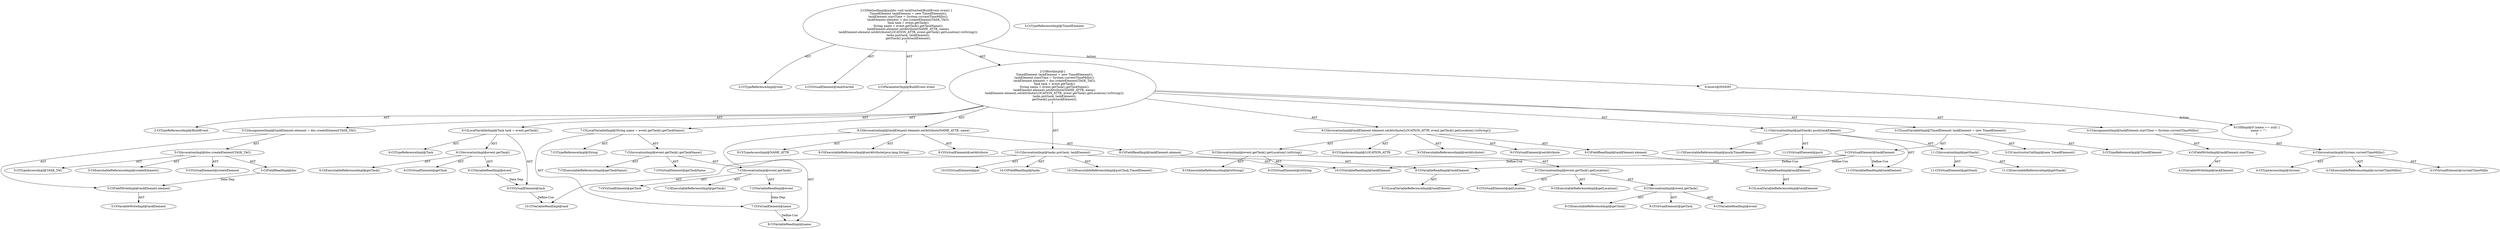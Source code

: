 digraph "taskStarted#?,BuildEvent" {
0 [label="2:CtTypeReferenceImpl@void" shape=ellipse]
1 [label="2:CtVirtualElement@taskStarted" shape=ellipse]
2 [label="2:CtParameterImpl@BuildEvent event" shape=ellipse]
3 [label="2:CtTypeReferenceImpl@BuildEvent" shape=ellipse]
4 [label="3:CtTypeReferenceImpl@TimedElement" shape=ellipse]
5 [label="3:CtTypeReferenceImpl@TimedElement" shape=ellipse]
6 [label="3:CtConstructorCallImpl@new TimedElement()" shape=ellipse]
7 [label="3:CtVirtualElement@taskElement" shape=ellipse]
8 [label="3:CtLocalVariableImpl@TimedElement taskElement = new TimedElement()" shape=ellipse]
9 [label="4:CtFieldWriteImpl@taskElement.startTime" shape=ellipse]
10 [label="4:CtVariableWriteImpl@taskElement" shape=ellipse]
11 [label="4:CtExecutableReferenceImpl@currentTimeMillis()" shape=ellipse]
12 [label="4:CtVirtualElement@currentTimeMillis" shape=ellipse]
13 [label="4:CtTypeAccessImpl@System" shape=ellipse]
14 [label="4:CtInvocationImpl@System.currentTimeMillis()" shape=ellipse]
15 [label="4:CtAssignmentImpl@taskElement.startTime = System.currentTimeMillis()" shape=ellipse]
16 [label="5:CtFieldWriteImpl@taskElement.element" shape=ellipse]
17 [label="5:CtVariableWriteImpl@taskElement" shape=ellipse]
18 [label="5:CtExecutableReferenceImpl@createElement()" shape=ellipse]
19 [label="5:CtVirtualElement@createElement" shape=ellipse]
20 [label="5:CtFieldReadImpl@doc" shape=ellipse]
21 [label="5:CtTypeAccessImpl@TASK_TAG" shape=ellipse]
22 [label="5:CtInvocationImpl@doc.createElement(TASK_TAG)" shape=ellipse]
23 [label="5:CtAssignmentImpl@taskElement.element = doc.createElement(TASK_TAG)" shape=ellipse]
24 [label="6:CtTypeReferenceImpl@Task" shape=ellipse]
25 [label="6:CtExecutableReferenceImpl@getTask()" shape=ellipse]
26 [label="6:CtVirtualElement@getTask" shape=ellipse]
27 [label="6:CtVariableReadImpl@event" shape=ellipse]
28 [label="6:CtInvocationImpl@event.getTask()" shape=ellipse]
29 [label="6:CtVirtualElement@task" shape=ellipse]
30 [label="6:CtLocalVariableImpl@Task task = event.getTask()" shape=ellipse]
31 [label="7:CtTypeReferenceImpl@String" shape=ellipse]
32 [label="7:CtExecutableReferenceImpl@getTaskName()" shape=ellipse]
33 [label="7:CtVirtualElement@getTaskName" shape=ellipse]
34 [label="7:CtExecutableReferenceImpl@getTask()" shape=ellipse]
35 [label="7:CtVirtualElement@getTask" shape=ellipse]
36 [label="7:CtVariableReadImpl@event" shape=ellipse]
37 [label="7:CtInvocationImpl@event.getTask()" shape=ellipse]
38 [label="7:CtInvocationImpl@event.getTask().getTaskName()" shape=ellipse]
39 [label="7:CtVirtualElement@name" shape=ellipse]
40 [label="7:CtLocalVariableImpl@String name = event.getTask().getTaskName()" shape=ellipse]
41 [label="8:CtExecutableReferenceImpl@setAttribute(java.lang.String)" shape=ellipse]
42 [label="8:CtVirtualElement@setAttribute" shape=ellipse]
43 [label="8:CtVariableReadImpl@taskElement" shape=ellipse]
44 [label="8:CtLocalVariableReferenceImpl@taskElement" shape=ellipse]
45 [label="8:CtFieldReadImpl@taskElement.element" shape=ellipse]
46 [label="8:CtTypeAccessImpl@NAME_ATTR" shape=ellipse]
47 [label="8:CtVariableReadImpl@name" shape=ellipse]
48 [label="8:CtInvocationImpl@taskElement.element.setAttribute(NAME_ATTR, name)" shape=ellipse]
49 [label="9:CtExecutableReferenceImpl@setAttribute()" shape=ellipse]
50 [label="9:CtVirtualElement@setAttribute" shape=ellipse]
51 [label="9:CtVariableReadImpl@taskElement" shape=ellipse]
52 [label="9:CtLocalVariableReferenceImpl@taskElement" shape=ellipse]
53 [label="9:CtFieldReadImpl@taskElement.element" shape=ellipse]
54 [label="9:CtTypeAccessImpl@LOCATION_ATTR" shape=ellipse]
55 [label="9:CtExecutableReferenceImpl@toString()" shape=ellipse]
56 [label="9:CtVirtualElement@toString" shape=ellipse]
57 [label="9:CtExecutableReferenceImpl@getLocation()" shape=ellipse]
58 [label="9:CtVirtualElement@getLocation" shape=ellipse]
59 [label="9:CtExecutableReferenceImpl@getTask()" shape=ellipse]
60 [label="9:CtVirtualElement@getTask" shape=ellipse]
61 [label="9:CtVariableReadImpl@event" shape=ellipse]
62 [label="9:CtInvocationImpl@event.getTask()" shape=ellipse]
63 [label="9:CtInvocationImpl@event.getTask().getLocation()" shape=ellipse]
64 [label="9:CtInvocationImpl@event.getTask().getLocation().toString()" shape=ellipse]
65 [label="9:CtInvocationImpl@taskElement.element.setAttribute(LOCATION_ATTR, event.getTask().getLocation().toString())" shape=ellipse]
66 [label="10:CtExecutableReferenceImpl@put(Task,TimedElement)" shape=ellipse]
67 [label="10:CtVirtualElement@put" shape=ellipse]
68 [label="10:CtFieldReadImpl@tasks" shape=ellipse]
69 [label="10:CtVariableReadImpl@task" shape=ellipse]
70 [label="10:CtVariableReadImpl@taskElement" shape=ellipse]
71 [label="10:CtInvocationImpl@tasks.put(task, taskElement)" shape=ellipse]
72 [label="11:CtExecutableReferenceImpl@push(TimedElement)" shape=ellipse]
73 [label="11:CtVirtualElement@push" shape=ellipse]
74 [label="11:CtExecutableReferenceImpl@getStack()" shape=ellipse]
75 [label="11:CtVirtualElement@getStack" shape=ellipse]
76 [label="11:CtInvocationImpl@getStack()" shape=ellipse]
77 [label="11:CtVariableReadImpl@taskElement" shape=ellipse]
78 [label="11:CtInvocationImpl@getStack().push(taskElement)" shape=ellipse]
79 [label="2:CtBlockImpl@\{
    TimedElement taskElement = new TimedElement();
    taskElement.startTime = System.currentTimeMillis();
    taskElement.element = doc.createElement(TASK_TAG);
    Task task = event.getTask();
    String name = event.getTask().getTaskName();
    taskElement.element.setAttribute(NAME_ATTR, name);
    taskElement.element.setAttribute(LOCATION_ATTR, event.getTask().getLocation().toString());
    tasks.put(task, taskElement);
    getStack().push(taskElement);
\}" shape=ellipse]
80 [label="2:CtMethodImpl@public void taskStarted(BuildEvent event) \{
    TimedElement taskElement = new TimedElement();
    taskElement.startTime = System.currentTimeMillis();
    taskElement.element = doc.createElement(TASK_TAG);
    Task task = event.getTask();
    String name = event.getTask().getTaskName();
    taskElement.element.setAttribute(NAME_ATTR, name);
    taskElement.element.setAttribute(LOCATION_ATTR, event.getTask().getLocation().toString());
    tasks.put(task, taskElement);
    getStack().push(taskElement);
\}" shape=ellipse]
81 [label="8:Insert@INSERT" shape=ellipse]
82 [label="8:CtIfImpl@if (name == null) \{
    name = \"\";
\}" shape=ellipse]
2 -> 3 [label="AST"];
7 -> 43 [label="Define-Use"];
7 -> 51 [label="Define-Use"];
7 -> 70 [label="Define-Use"];
7 -> 77 [label="Define-Use"];
8 -> 7 [label="AST"];
8 -> 4 [label="AST"];
8 -> 6 [label="AST"];
9 -> 10 [label="AST"];
14 -> 12 [label="AST"];
14 -> 13 [label="AST"];
14 -> 11 [label="AST"];
15 -> 9 [label="AST"];
15 -> 14 [label="AST"];
16 -> 17 [label="AST"];
20 -> 16 [label="Data Dep"];
22 -> 19 [label="AST"];
22 -> 20 [label="AST"];
22 -> 18 [label="AST"];
22 -> 21 [label="AST"];
23 -> 16 [label="AST"];
23 -> 22 [label="AST"];
27 -> 29 [label="Data Dep"];
28 -> 26 [label="AST"];
28 -> 27 [label="AST"];
28 -> 25 [label="AST"];
29 -> 69 [label="Define-Use"];
30 -> 29 [label="AST"];
30 -> 24 [label="AST"];
30 -> 28 [label="AST"];
36 -> 39 [label="Data Dep"];
37 -> 35 [label="AST"];
37 -> 36 [label="AST"];
37 -> 34 [label="AST"];
38 -> 33 [label="AST"];
38 -> 37 [label="AST"];
38 -> 32 [label="AST"];
39 -> 47 [label="Define-Use"];
40 -> 39 [label="AST"];
40 -> 31 [label="AST"];
40 -> 38 [label="AST"];
43 -> 44 [label="AST"];
45 -> 43 [label="AST"];
48 -> 42 [label="AST"];
48 -> 45 [label="AST"];
48 -> 41 [label="AST"];
48 -> 46 [label="AST"];
48 -> 47 [label="AST"];
51 -> 52 [label="AST"];
53 -> 51 [label="AST"];
62 -> 60 [label="AST"];
62 -> 61 [label="AST"];
62 -> 59 [label="AST"];
63 -> 58 [label="AST"];
63 -> 62 [label="AST"];
63 -> 57 [label="AST"];
64 -> 56 [label="AST"];
64 -> 63 [label="AST"];
64 -> 55 [label="AST"];
65 -> 50 [label="AST"];
65 -> 53 [label="AST"];
65 -> 49 [label="AST"];
65 -> 54 [label="AST"];
65 -> 64 [label="AST"];
71 -> 67 [label="AST"];
71 -> 68 [label="AST"];
71 -> 66 [label="AST"];
71 -> 69 [label="AST"];
71 -> 70 [label="AST"];
76 -> 75 [label="AST"];
76 -> 74 [label="AST"];
78 -> 73 [label="AST"];
78 -> 76 [label="AST"];
78 -> 72 [label="AST"];
78 -> 77 [label="AST"];
79 -> 8 [label="AST"];
79 -> 15 [label="AST"];
79 -> 23 [label="AST"];
79 -> 30 [label="AST"];
79 -> 40 [label="AST"];
79 -> 48 [label="AST"];
79 -> 65 [label="AST"];
79 -> 71 [label="AST"];
79 -> 78 [label="AST"];
80 -> 1 [label="AST"];
80 -> 0 [label="AST"];
80 -> 2 [label="AST"];
80 -> 79 [label="AST"];
80 -> 81 [label="Action"];
81 -> 82 [label="Action"];
}